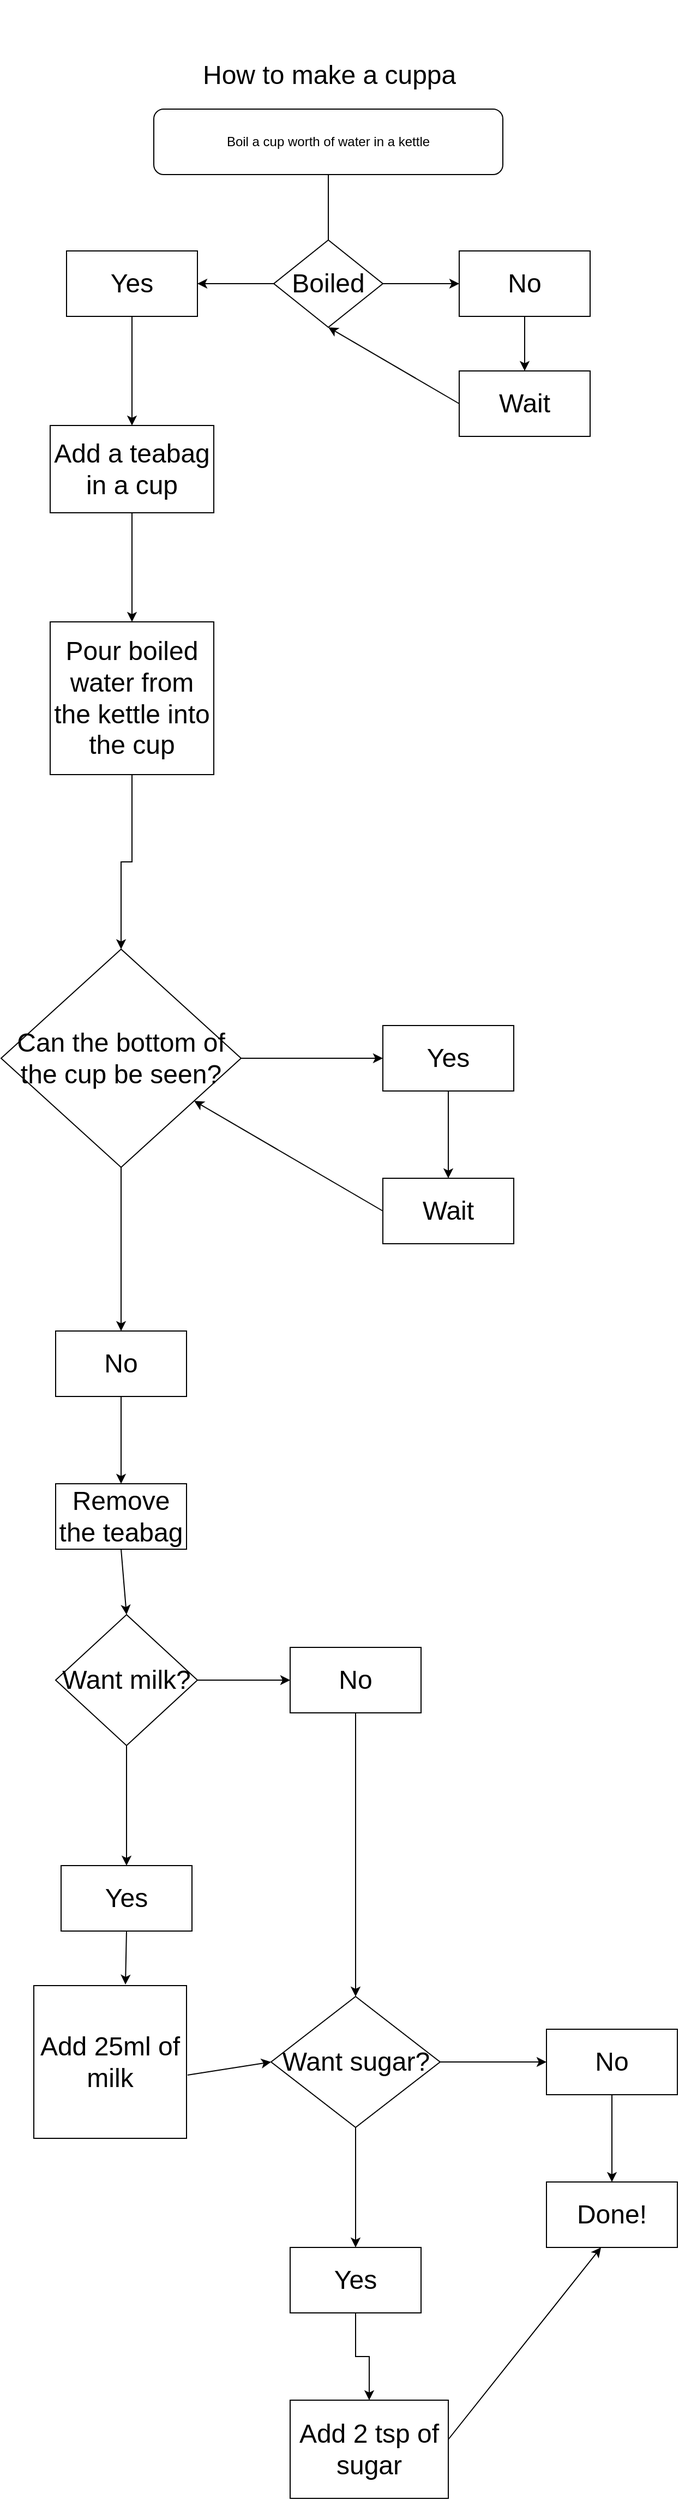 <mxfile version="15.7.4" type="github"><diagram id="N3E_a5gbhu7S6q78iZ34" name="Page-1"><mxGraphModel dx="785" dy="1589" grid="1" gridSize="10" guides="1" tooltips="1" connect="1" arrows="1" fold="1" page="1" pageScale="1" pageWidth="850" pageHeight="1100" math="0" shadow="0"><root><mxCell id="0"/><mxCell id="1" parent="0"/><mxCell id="i5xL2KzYTRgGALwIhtn8-1" value="Boil a cup worth of water in a kettle" style="rounded=1;whiteSpace=wrap;html=1;" vertex="1" parent="1"><mxGeometry x="200" y="50" width="320" height="60" as="geometry"/></mxCell><mxCell id="i5xL2KzYTRgGALwIhtn8-4" value="&lt;h1 style=&quot;text-align: center&quot;&gt;&lt;span style=&quot;font-size: 24px ; font-weight: 400&quot;&gt;How to make a cuppa&lt;/span&gt;&lt;/h1&gt;" style="text;html=1;strokeColor=none;fillColor=none;spacing=5;spacingTop=-20;whiteSpace=wrap;overflow=hidden;rounded=0;fontSize=24;" vertex="1" parent="1"><mxGeometry x="240" y="-40" width="280" height="120" as="geometry"/></mxCell><mxCell id="i5xL2KzYTRgGALwIhtn8-5" value="" style="endArrow=none;html=1;rounded=0;fontSize=24;exitX=0.5;exitY=0;exitDx=0;exitDy=0;entryX=0.5;entryY=1;entryDx=0;entryDy=0;" edge="1" parent="1" source="i5xL2KzYTRgGALwIhtn8-6" target="i5xL2KzYTRgGALwIhtn8-1"><mxGeometry width="50" height="50" relative="1" as="geometry"><mxPoint x="320" y="170" as="sourcePoint"/><mxPoint x="370" y="120" as="targetPoint"/></mxGeometry></mxCell><mxCell id="i5xL2KzYTRgGALwIhtn8-8" value="" style="edgeStyle=orthogonalEdgeStyle;rounded=0;orthogonalLoop=1;jettySize=auto;html=1;fontSize=24;" edge="1" parent="1" source="i5xL2KzYTRgGALwIhtn8-6" target="i5xL2KzYTRgGALwIhtn8-7"><mxGeometry relative="1" as="geometry"/></mxCell><mxCell id="i5xL2KzYTRgGALwIhtn8-10" value="" style="edgeStyle=orthogonalEdgeStyle;rounded=0;orthogonalLoop=1;jettySize=auto;html=1;fontSize=24;" edge="1" parent="1" source="i5xL2KzYTRgGALwIhtn8-6" target="i5xL2KzYTRgGALwIhtn8-9"><mxGeometry relative="1" as="geometry"/></mxCell><mxCell id="i5xL2KzYTRgGALwIhtn8-6" value="Boiled" style="rhombus;whiteSpace=wrap;html=1;fontSize=24;" vertex="1" parent="1"><mxGeometry x="310" y="170" width="100" height="80" as="geometry"/></mxCell><mxCell id="i5xL2KzYTRgGALwIhtn8-14" value="" style="edgeStyle=orthogonalEdgeStyle;rounded=0;orthogonalLoop=1;jettySize=auto;html=1;fontSize=24;" edge="1" parent="1" source="i5xL2KzYTRgGALwIhtn8-7" target="i5xL2KzYTRgGALwIhtn8-13"><mxGeometry relative="1" as="geometry"/></mxCell><mxCell id="i5xL2KzYTRgGALwIhtn8-7" value="Yes" style="whiteSpace=wrap;html=1;fontSize=24;" vertex="1" parent="1"><mxGeometry x="120" y="180" width="120" height="60" as="geometry"/></mxCell><mxCell id="i5xL2KzYTRgGALwIhtn8-12" value="" style="edgeStyle=orthogonalEdgeStyle;rounded=0;orthogonalLoop=1;jettySize=auto;html=1;fontSize=24;" edge="1" parent="1" source="i5xL2KzYTRgGALwIhtn8-9" target="i5xL2KzYTRgGALwIhtn8-11"><mxGeometry relative="1" as="geometry"/></mxCell><mxCell id="i5xL2KzYTRgGALwIhtn8-9" value="No" style="whiteSpace=wrap;html=1;fontSize=24;" vertex="1" parent="1"><mxGeometry x="480" y="180" width="120" height="60" as="geometry"/></mxCell><mxCell id="i5xL2KzYTRgGALwIhtn8-11" value="Wait" style="whiteSpace=wrap;html=1;fontSize=24;" vertex="1" parent="1"><mxGeometry x="480" y="290" width="120" height="60" as="geometry"/></mxCell><mxCell id="i5xL2KzYTRgGALwIhtn8-16" value="" style="edgeStyle=orthogonalEdgeStyle;rounded=0;orthogonalLoop=1;jettySize=auto;html=1;fontSize=24;" edge="1" parent="1" source="i5xL2KzYTRgGALwIhtn8-13" target="i5xL2KzYTRgGALwIhtn8-15"><mxGeometry relative="1" as="geometry"/></mxCell><mxCell id="i5xL2KzYTRgGALwIhtn8-13" value="Add a teabag in a cup" style="whiteSpace=wrap;html=1;fontSize=24;" vertex="1" parent="1"><mxGeometry x="105" y="340" width="150" height="80" as="geometry"/></mxCell><mxCell id="i5xL2KzYTRgGALwIhtn8-19" value="" style="edgeStyle=orthogonalEdgeStyle;rounded=0;orthogonalLoop=1;jettySize=auto;html=1;fontSize=24;entryX=0.5;entryY=0;entryDx=0;entryDy=0;" edge="1" parent="1" source="i5xL2KzYTRgGALwIhtn8-15" target="i5xL2KzYTRgGALwIhtn8-20"><mxGeometry relative="1" as="geometry"><mxPoint x="180" y="790" as="targetPoint"/></mxGeometry></mxCell><mxCell id="i5xL2KzYTRgGALwIhtn8-15" value="Pour boiled water from the kettle into the cup" style="whiteSpace=wrap;html=1;fontSize=24;" vertex="1" parent="1"><mxGeometry x="105" y="520" width="150" height="140" as="geometry"/></mxCell><mxCell id="i5xL2KzYTRgGALwIhtn8-17" value="" style="endArrow=classic;html=1;rounded=0;fontSize=24;entryX=0.5;entryY=1;entryDx=0;entryDy=0;exitX=0;exitY=0.5;exitDx=0;exitDy=0;" edge="1" parent="1" source="i5xL2KzYTRgGALwIhtn8-11" target="i5xL2KzYTRgGALwIhtn8-6"><mxGeometry width="50" height="50" relative="1" as="geometry"><mxPoint x="380" y="360" as="sourcePoint"/><mxPoint x="430" y="310" as="targetPoint"/></mxGeometry></mxCell><mxCell id="i5xL2KzYTRgGALwIhtn8-22" value="" style="edgeStyle=orthogonalEdgeStyle;rounded=0;orthogonalLoop=1;jettySize=auto;html=1;fontSize=24;" edge="1" parent="1" source="i5xL2KzYTRgGALwIhtn8-20" target="i5xL2KzYTRgGALwIhtn8-21"><mxGeometry relative="1" as="geometry"/></mxCell><mxCell id="i5xL2KzYTRgGALwIhtn8-24" value="" style="edgeStyle=orthogonalEdgeStyle;rounded=0;orthogonalLoop=1;jettySize=auto;html=1;fontSize=24;" edge="1" parent="1" source="i5xL2KzYTRgGALwIhtn8-20" target="i5xL2KzYTRgGALwIhtn8-23"><mxGeometry relative="1" as="geometry"/></mxCell><mxCell id="i5xL2KzYTRgGALwIhtn8-20" value="&lt;span&gt;Can the bottom of the cup be seen?&lt;/span&gt;" style="rhombus;whiteSpace=wrap;html=1;fontSize=24;" vertex="1" parent="1"><mxGeometry x="60" y="820" width="220" height="200" as="geometry"/></mxCell><mxCell id="i5xL2KzYTRgGALwIhtn8-29" value="" style="edgeStyle=orthogonalEdgeStyle;rounded=0;orthogonalLoop=1;jettySize=auto;html=1;fontSize=24;" edge="1" parent="1" source="i5xL2KzYTRgGALwIhtn8-21" target="i5xL2KzYTRgGALwIhtn8-28"><mxGeometry relative="1" as="geometry"/></mxCell><mxCell id="i5xL2KzYTRgGALwIhtn8-21" value="No" style="whiteSpace=wrap;html=1;fontSize=24;" vertex="1" parent="1"><mxGeometry x="110" y="1170" width="120" height="60" as="geometry"/></mxCell><mxCell id="i5xL2KzYTRgGALwIhtn8-26" value="" style="edgeStyle=orthogonalEdgeStyle;rounded=0;orthogonalLoop=1;jettySize=auto;html=1;fontSize=24;" edge="1" parent="1" source="i5xL2KzYTRgGALwIhtn8-23" target="i5xL2KzYTRgGALwIhtn8-25"><mxGeometry relative="1" as="geometry"/></mxCell><mxCell id="i5xL2KzYTRgGALwIhtn8-23" value="Yes" style="whiteSpace=wrap;html=1;fontSize=24;" vertex="1" parent="1"><mxGeometry x="410" y="890" width="120" height="60" as="geometry"/></mxCell><mxCell id="i5xL2KzYTRgGALwIhtn8-25" value="Wait" style="whiteSpace=wrap;html=1;fontSize=24;" vertex="1" parent="1"><mxGeometry x="410" y="1030" width="120" height="60" as="geometry"/></mxCell><mxCell id="i5xL2KzYTRgGALwIhtn8-27" value="" style="endArrow=classic;html=1;rounded=0;fontSize=24;exitX=0;exitY=0.5;exitDx=0;exitDy=0;" edge="1" parent="1" source="i5xL2KzYTRgGALwIhtn8-25" target="i5xL2KzYTRgGALwIhtn8-20"><mxGeometry width="50" height="50" relative="1" as="geometry"><mxPoint x="320" y="1060" as="sourcePoint"/><mxPoint x="370" y="1010" as="targetPoint"/></mxGeometry></mxCell><mxCell id="i5xL2KzYTRgGALwIhtn8-28" value="Remove the teabag" style="whiteSpace=wrap;html=1;fontSize=24;" vertex="1" parent="1"><mxGeometry x="110" y="1310" width="120" height="60" as="geometry"/></mxCell><mxCell id="i5xL2KzYTRgGALwIhtn8-30" value="Add 25ml of milk" style="whiteSpace=wrap;html=1;fontSize=24;" vertex="1" parent="1"><mxGeometry x="90" y="1770" width="140" height="140" as="geometry"/></mxCell><mxCell id="i5xL2KzYTRgGALwIhtn8-36" value="" style="edgeStyle=orthogonalEdgeStyle;rounded=0;orthogonalLoop=1;jettySize=auto;html=1;fontSize=24;" edge="1" parent="1" source="i5xL2KzYTRgGALwIhtn8-32" target="i5xL2KzYTRgGALwIhtn8-35"><mxGeometry relative="1" as="geometry"/></mxCell><mxCell id="i5xL2KzYTRgGALwIhtn8-38" value="" style="edgeStyle=orthogonalEdgeStyle;rounded=0;orthogonalLoop=1;jettySize=auto;html=1;fontSize=24;" edge="1" parent="1" source="i5xL2KzYTRgGALwIhtn8-32" target="i5xL2KzYTRgGALwIhtn8-37"><mxGeometry relative="1" as="geometry"/></mxCell><mxCell id="i5xL2KzYTRgGALwIhtn8-32" value="Want milk?" style="rhombus;whiteSpace=wrap;html=1;fontSize=24;" vertex="1" parent="1"><mxGeometry x="110" y="1430" width="130" height="120" as="geometry"/></mxCell><mxCell id="i5xL2KzYTRgGALwIhtn8-34" value="" style="endArrow=classic;html=1;rounded=0;fontSize=24;exitX=0.5;exitY=1;exitDx=0;exitDy=0;entryX=0.5;entryY=0;entryDx=0;entryDy=0;" edge="1" parent="1" source="i5xL2KzYTRgGALwIhtn8-28" target="i5xL2KzYTRgGALwIhtn8-32"><mxGeometry width="50" height="50" relative="1" as="geometry"><mxPoint x="380" y="1480" as="sourcePoint"/><mxPoint x="430" y="1430" as="targetPoint"/></mxGeometry></mxCell><mxCell id="i5xL2KzYTRgGALwIhtn8-35" value="Yes" style="whiteSpace=wrap;html=1;fontSize=24;" vertex="1" parent="1"><mxGeometry x="115" y="1660" width="120" height="60" as="geometry"/></mxCell><mxCell id="i5xL2KzYTRgGALwIhtn8-41" value="" style="edgeStyle=orthogonalEdgeStyle;rounded=0;orthogonalLoop=1;jettySize=auto;html=1;fontSize=24;" edge="1" parent="1" source="i5xL2KzYTRgGALwIhtn8-37" target="i5xL2KzYTRgGALwIhtn8-40"><mxGeometry relative="1" as="geometry"/></mxCell><mxCell id="i5xL2KzYTRgGALwIhtn8-37" value="No" style="whiteSpace=wrap;html=1;fontSize=24;" vertex="1" parent="1"><mxGeometry x="325" y="1460" width="120" height="60" as="geometry"/></mxCell><mxCell id="i5xL2KzYTRgGALwIhtn8-39" value="" style="endArrow=classic;html=1;rounded=0;fontSize=24;exitX=0.5;exitY=1;exitDx=0;exitDy=0;entryX=0.6;entryY=-0.007;entryDx=0;entryDy=0;entryPerimeter=0;" edge="1" parent="1" source="i5xL2KzYTRgGALwIhtn8-35" target="i5xL2KzYTRgGALwIhtn8-30"><mxGeometry width="50" height="50" relative="1" as="geometry"><mxPoint x="380" y="1740" as="sourcePoint"/><mxPoint x="430" y="1690" as="targetPoint"/></mxGeometry></mxCell><mxCell id="i5xL2KzYTRgGALwIhtn8-46" value="" style="edgeStyle=orthogonalEdgeStyle;rounded=0;orthogonalLoop=1;jettySize=auto;html=1;fontSize=24;" edge="1" parent="1" source="i5xL2KzYTRgGALwIhtn8-40" target="i5xL2KzYTRgGALwIhtn8-45"><mxGeometry relative="1" as="geometry"/></mxCell><mxCell id="i5xL2KzYTRgGALwIhtn8-50" value="" style="edgeStyle=orthogonalEdgeStyle;rounded=0;orthogonalLoop=1;jettySize=auto;html=1;fontSize=24;" edge="1" parent="1" source="i5xL2KzYTRgGALwIhtn8-40" target="i5xL2KzYTRgGALwIhtn8-49"><mxGeometry relative="1" as="geometry"/></mxCell><mxCell id="i5xL2KzYTRgGALwIhtn8-40" value="Want sugar?" style="rhombus;whiteSpace=wrap;html=1;fontSize=24;" vertex="1" parent="1"><mxGeometry x="307.5" y="1780" width="155" height="120" as="geometry"/></mxCell><mxCell id="i5xL2KzYTRgGALwIhtn8-44" value="" style="endArrow=classic;html=1;rounded=0;fontSize=24;exitX=1.007;exitY=0.586;exitDx=0;exitDy=0;exitPerimeter=0;entryX=0;entryY=0.5;entryDx=0;entryDy=0;" edge="1" parent="1" source="i5xL2KzYTRgGALwIhtn8-30" target="i5xL2KzYTRgGALwIhtn8-40"><mxGeometry width="50" height="50" relative="1" as="geometry"><mxPoint x="380" y="1750" as="sourcePoint"/><mxPoint x="430" y="1700" as="targetPoint"/></mxGeometry></mxCell><mxCell id="i5xL2KzYTRgGALwIhtn8-48" value="" style="edgeStyle=orthogonalEdgeStyle;rounded=0;orthogonalLoop=1;jettySize=auto;html=1;fontSize=24;" edge="1" parent="1" source="i5xL2KzYTRgGALwIhtn8-45" target="i5xL2KzYTRgGALwIhtn8-47"><mxGeometry relative="1" as="geometry"/></mxCell><mxCell id="i5xL2KzYTRgGALwIhtn8-45" value="Yes" style="whiteSpace=wrap;html=1;fontSize=24;" vertex="1" parent="1"><mxGeometry x="325" y="2010" width="120" height="60" as="geometry"/></mxCell><mxCell id="i5xL2KzYTRgGALwIhtn8-47" value="Add 2 tsp of sugar" style="whiteSpace=wrap;html=1;fontSize=24;" vertex="1" parent="1"><mxGeometry x="325" y="2150" width="145" height="90" as="geometry"/></mxCell><mxCell id="i5xL2KzYTRgGALwIhtn8-52" value="" style="edgeStyle=orthogonalEdgeStyle;rounded=0;orthogonalLoop=1;jettySize=auto;html=1;fontSize=24;" edge="1" parent="1" source="i5xL2KzYTRgGALwIhtn8-49" target="i5xL2KzYTRgGALwIhtn8-51"><mxGeometry relative="1" as="geometry"/></mxCell><mxCell id="i5xL2KzYTRgGALwIhtn8-49" value="No" style="whiteSpace=wrap;html=1;fontSize=24;" vertex="1" parent="1"><mxGeometry x="560" y="1810" width="120" height="60" as="geometry"/></mxCell><mxCell id="i5xL2KzYTRgGALwIhtn8-51" value="Done!" style="whiteSpace=wrap;html=1;fontSize=24;" vertex="1" parent="1"><mxGeometry x="560" y="1950" width="120" height="60" as="geometry"/></mxCell><mxCell id="i5xL2KzYTRgGALwIhtn8-53" value="" style="endArrow=classic;html=1;rounded=0;fontSize=24;exitX=1;exitY=0.4;exitDx=0;exitDy=0;exitPerimeter=0;" edge="1" parent="1" source="i5xL2KzYTRgGALwIhtn8-47"><mxGeometry width="50" height="50" relative="1" as="geometry"><mxPoint x="560" y="2060" as="sourcePoint"/><mxPoint x="610" y="2010" as="targetPoint"/></mxGeometry></mxCell></root></mxGraphModel></diagram></mxfile>